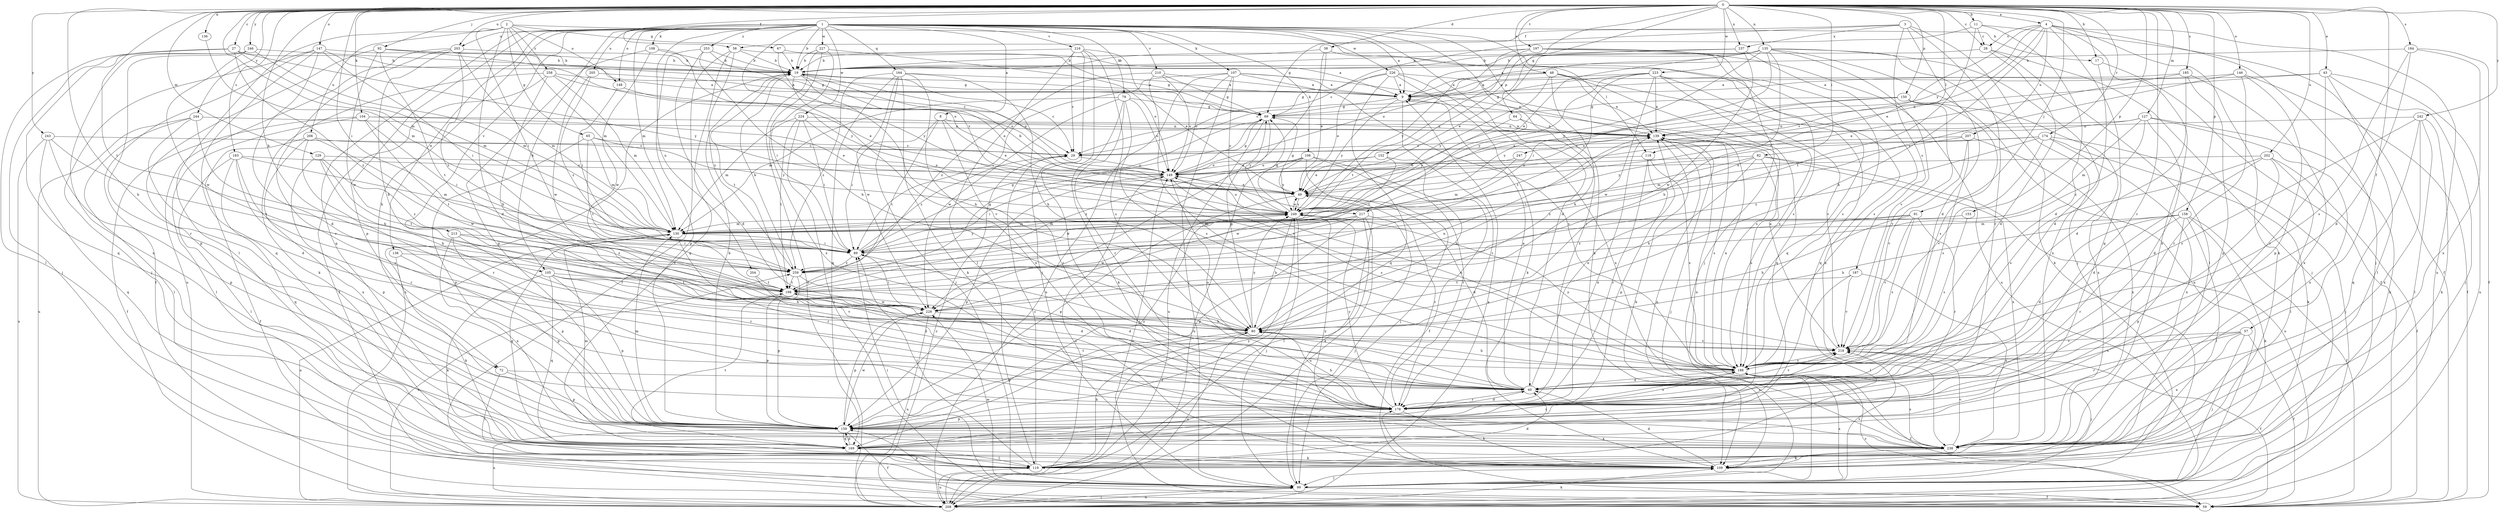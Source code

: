 strict digraph  {
0;
1;
2;
3;
4;
8;
9;
11;
17;
19;
27;
28;
29;
38;
40;
43;
48;
49;
57;
58;
59;
64;
65;
67;
69;
72;
79;
80;
82;
89;
91;
92;
99;
104;
105;
106;
107;
108;
109;
118;
119;
127;
129;
130;
135;
136;
138;
139;
146;
147;
148;
149;
150;
152;
153;
158;
159;
164;
169;
174;
178;
183;
184;
185;
187;
188;
197;
198;
202;
203;
204;
205;
206;
207;
208;
210;
213;
216;
217;
218;
223;
224;
226;
227;
228;
237;
238;
242;
243;
244;
246;
247;
249;
253;
258;
259;
0 -> 4  [label=a];
0 -> 11  [label=b];
0 -> 17  [label=b];
0 -> 27  [label=c];
0 -> 28  [label=c];
0 -> 38  [label=d];
0 -> 43  [label=e];
0 -> 48  [label=e];
0 -> 57  [label=f];
0 -> 58  [label=f];
0 -> 64  [label=g];
0 -> 72  [label=h];
0 -> 82  [label=i];
0 -> 89  [label=i];
0 -> 91  [label=j];
0 -> 92  [label=j];
0 -> 104  [label=k];
0 -> 105  [label=k];
0 -> 118  [label=l];
0 -> 127  [label=m];
0 -> 129  [label=m];
0 -> 130  [label=m];
0 -> 135  [label=n];
0 -> 136  [label=n];
0 -> 146  [label=o];
0 -> 147  [label=o];
0 -> 150  [label=p];
0 -> 152  [label=p];
0 -> 153  [label=p];
0 -> 158  [label=p];
0 -> 174  [label=r];
0 -> 178  [label=r];
0 -> 183  [label=s];
0 -> 184  [label=s];
0 -> 185  [label=s];
0 -> 197  [label=t];
0 -> 198  [label=t];
0 -> 202  [label=u];
0 -> 203  [label=u];
0 -> 223  [label=w];
0 -> 237  [label=x];
0 -> 242  [label=y];
0 -> 243  [label=y];
0 -> 244  [label=y];
0 -> 246  [label=y];
1 -> 8  [label=a];
1 -> 9  [label=a];
1 -> 17  [label=b];
1 -> 19  [label=b];
1 -> 40  [label=d];
1 -> 72  [label=h];
1 -> 79  [label=h];
1 -> 99  [label=j];
1 -> 105  [label=k];
1 -> 106  [label=k];
1 -> 107  [label=k];
1 -> 108  [label=k];
1 -> 109  [label=k];
1 -> 130  [label=m];
1 -> 138  [label=n];
1 -> 148  [label=o];
1 -> 159  [label=p];
1 -> 164  [label=q];
1 -> 169  [label=q];
1 -> 178  [label=r];
1 -> 203  [label=u];
1 -> 204  [label=u];
1 -> 205  [label=u];
1 -> 210  [label=v];
1 -> 213  [label=v];
1 -> 216  [label=v];
1 -> 217  [label=v];
1 -> 224  [label=w];
1 -> 226  [label=w];
1 -> 227  [label=w];
1 -> 253  [label=z];
2 -> 40  [label=d];
2 -> 65  [label=g];
2 -> 67  [label=g];
2 -> 89  [label=i];
2 -> 118  [label=l];
2 -> 119  [label=l];
2 -> 130  [label=m];
2 -> 148  [label=o];
2 -> 206  [label=u];
2 -> 258  [label=z];
3 -> 40  [label=d];
3 -> 58  [label=f];
3 -> 69  [label=g];
3 -> 99  [label=j];
3 -> 178  [label=r];
3 -> 187  [label=s];
3 -> 237  [label=x];
4 -> 28  [label=c];
4 -> 49  [label=e];
4 -> 80  [label=h];
4 -> 99  [label=j];
4 -> 109  [label=k];
4 -> 169  [label=q];
4 -> 207  [label=u];
4 -> 208  [label=u];
4 -> 217  [label=v];
4 -> 238  [label=x];
4 -> 247  [label=y];
8 -> 49  [label=e];
8 -> 89  [label=i];
8 -> 139  [label=n];
8 -> 178  [label=r];
8 -> 198  [label=t];
9 -> 69  [label=g];
9 -> 178  [label=r];
9 -> 249  [label=y];
11 -> 28  [label=c];
11 -> 29  [label=c];
11 -> 40  [label=d];
11 -> 59  [label=f];
11 -> 198  [label=t];
17 -> 40  [label=d];
17 -> 59  [label=f];
19 -> 9  [label=a];
19 -> 29  [label=c];
19 -> 49  [label=e];
19 -> 80  [label=h];
19 -> 149  [label=o];
19 -> 198  [label=t];
19 -> 208  [label=u];
19 -> 218  [label=v];
27 -> 19  [label=b];
27 -> 99  [label=j];
27 -> 119  [label=l];
27 -> 130  [label=m];
27 -> 249  [label=y];
27 -> 259  [label=z];
28 -> 19  [label=b];
28 -> 40  [label=d];
28 -> 99  [label=j];
28 -> 119  [label=l];
29 -> 149  [label=o];
38 -> 19  [label=b];
38 -> 49  [label=e];
38 -> 188  [label=s];
38 -> 228  [label=w];
40 -> 9  [label=a];
40 -> 89  [label=i];
40 -> 139  [label=n];
40 -> 149  [label=o];
40 -> 178  [label=r];
40 -> 218  [label=v];
43 -> 9  [label=a];
43 -> 99  [label=j];
43 -> 119  [label=l];
43 -> 139  [label=n];
43 -> 178  [label=r];
43 -> 208  [label=u];
48 -> 9  [label=a];
48 -> 29  [label=c];
48 -> 80  [label=h];
48 -> 139  [label=n];
48 -> 169  [label=q];
48 -> 218  [label=v];
48 -> 249  [label=y];
49 -> 19  [label=b];
49 -> 40  [label=d];
49 -> 69  [label=g];
49 -> 159  [label=p];
49 -> 178  [label=r];
49 -> 249  [label=y];
57 -> 59  [label=f];
57 -> 99  [label=j];
57 -> 178  [label=r];
57 -> 188  [label=s];
57 -> 218  [label=v];
57 -> 238  [label=x];
58 -> 19  [label=b];
58 -> 59  [label=f];
58 -> 69  [label=g];
58 -> 169  [label=q];
58 -> 259  [label=z];
59 -> 149  [label=o];
59 -> 188  [label=s];
64 -> 139  [label=n];
64 -> 198  [label=t];
64 -> 249  [label=y];
65 -> 29  [label=c];
65 -> 130  [label=m];
65 -> 159  [label=p];
65 -> 198  [label=t];
65 -> 249  [label=y];
67 -> 9  [label=a];
67 -> 19  [label=b];
67 -> 249  [label=y];
69 -> 139  [label=n];
69 -> 208  [label=u];
69 -> 249  [label=y];
72 -> 40  [label=d];
72 -> 119  [label=l];
72 -> 159  [label=p];
79 -> 69  [label=g];
79 -> 109  [label=k];
79 -> 130  [label=m];
79 -> 149  [label=o];
79 -> 178  [label=r];
79 -> 188  [label=s];
79 -> 228  [label=w];
80 -> 69  [label=g];
80 -> 139  [label=n];
80 -> 159  [label=p];
80 -> 208  [label=u];
80 -> 218  [label=v];
80 -> 249  [label=y];
82 -> 80  [label=h];
82 -> 89  [label=i];
82 -> 149  [label=o];
82 -> 188  [label=s];
82 -> 208  [label=u];
82 -> 238  [label=x];
82 -> 259  [label=z];
89 -> 29  [label=c];
89 -> 69  [label=g];
89 -> 249  [label=y];
89 -> 259  [label=z];
91 -> 80  [label=h];
91 -> 130  [label=m];
91 -> 178  [label=r];
91 -> 188  [label=s];
91 -> 218  [label=v];
91 -> 259  [label=z];
92 -> 19  [label=b];
92 -> 69  [label=g];
92 -> 149  [label=o];
92 -> 159  [label=p];
92 -> 198  [label=t];
92 -> 228  [label=w];
99 -> 49  [label=e];
99 -> 59  [label=f];
99 -> 89  [label=i];
99 -> 159  [label=p];
99 -> 188  [label=s];
99 -> 208  [label=u];
99 -> 218  [label=v];
99 -> 228  [label=w];
104 -> 49  [label=e];
104 -> 59  [label=f];
104 -> 89  [label=i];
104 -> 119  [label=l];
104 -> 139  [label=n];
104 -> 198  [label=t];
105 -> 40  [label=d];
105 -> 80  [label=h];
105 -> 109  [label=k];
105 -> 159  [label=p];
105 -> 169  [label=q];
105 -> 198  [label=t];
105 -> 218  [label=v];
106 -> 59  [label=f];
106 -> 99  [label=j];
106 -> 149  [label=o];
106 -> 178  [label=r];
106 -> 208  [label=u];
106 -> 249  [label=y];
106 -> 259  [label=z];
107 -> 9  [label=a];
107 -> 89  [label=i];
107 -> 99  [label=j];
107 -> 139  [label=n];
107 -> 149  [label=o];
107 -> 188  [label=s];
107 -> 208  [label=u];
107 -> 249  [label=y];
108 -> 19  [label=b];
108 -> 159  [label=p];
108 -> 228  [label=w];
108 -> 249  [label=y];
109 -> 40  [label=d];
109 -> 99  [label=j];
109 -> 139  [label=n];
109 -> 178  [label=r];
118 -> 149  [label=o];
118 -> 159  [label=p];
118 -> 178  [label=r];
118 -> 188  [label=s];
119 -> 29  [label=c];
119 -> 40  [label=d];
119 -> 80  [label=h];
119 -> 89  [label=i];
119 -> 208  [label=u];
119 -> 249  [label=y];
127 -> 40  [label=d];
127 -> 109  [label=k];
127 -> 130  [label=m];
127 -> 139  [label=n];
127 -> 149  [label=o];
127 -> 238  [label=x];
127 -> 259  [label=z];
129 -> 80  [label=h];
129 -> 149  [label=o];
129 -> 159  [label=p];
129 -> 198  [label=t];
129 -> 259  [label=z];
130 -> 89  [label=i];
130 -> 169  [label=q];
130 -> 178  [label=r];
130 -> 208  [label=u];
135 -> 9  [label=a];
135 -> 19  [label=b];
135 -> 49  [label=e];
135 -> 80  [label=h];
135 -> 89  [label=i];
135 -> 109  [label=k];
135 -> 149  [label=o];
135 -> 208  [label=u];
135 -> 218  [label=v];
135 -> 238  [label=x];
135 -> 249  [label=y];
136 -> 130  [label=m];
138 -> 109  [label=k];
138 -> 159  [label=p];
138 -> 259  [label=z];
139 -> 29  [label=c];
139 -> 99  [label=j];
139 -> 109  [label=k];
139 -> 188  [label=s];
146 -> 9  [label=a];
146 -> 59  [label=f];
146 -> 159  [label=p];
146 -> 178  [label=r];
146 -> 249  [label=y];
147 -> 19  [label=b];
147 -> 40  [label=d];
147 -> 59  [label=f];
147 -> 69  [label=g];
147 -> 89  [label=i];
147 -> 99  [label=j];
147 -> 169  [label=q];
148 -> 49  [label=e];
148 -> 89  [label=i];
149 -> 49  [label=e];
149 -> 69  [label=g];
149 -> 89  [label=i];
149 -> 159  [label=p];
149 -> 188  [label=s];
150 -> 49  [label=e];
150 -> 69  [label=g];
150 -> 188  [label=s];
150 -> 218  [label=v];
150 -> 238  [label=x];
150 -> 249  [label=y];
152 -> 49  [label=e];
152 -> 80  [label=h];
152 -> 149  [label=o];
152 -> 228  [label=w];
153 -> 130  [label=m];
153 -> 188  [label=s];
158 -> 40  [label=d];
158 -> 59  [label=f];
158 -> 80  [label=h];
158 -> 109  [label=k];
158 -> 119  [label=l];
158 -> 130  [label=m];
158 -> 159  [label=p];
158 -> 178  [label=r];
159 -> 19  [label=b];
159 -> 59  [label=f];
159 -> 130  [label=m];
159 -> 139  [label=n];
159 -> 169  [label=q];
159 -> 208  [label=u];
159 -> 218  [label=v];
159 -> 228  [label=w];
159 -> 238  [label=x];
159 -> 249  [label=y];
164 -> 9  [label=a];
164 -> 80  [label=h];
164 -> 99  [label=j];
164 -> 109  [label=k];
164 -> 169  [label=q];
164 -> 228  [label=w];
164 -> 238  [label=x];
164 -> 259  [label=z];
169 -> 109  [label=k];
169 -> 119  [label=l];
169 -> 159  [label=p];
169 -> 188  [label=s];
169 -> 198  [label=t];
174 -> 29  [label=c];
174 -> 99  [label=j];
174 -> 109  [label=k];
174 -> 218  [label=v];
174 -> 238  [label=x];
174 -> 249  [label=y];
174 -> 259  [label=z];
178 -> 40  [label=d];
178 -> 80  [label=h];
178 -> 109  [label=k];
178 -> 159  [label=p];
178 -> 188  [label=s];
178 -> 198  [label=t];
178 -> 249  [label=y];
183 -> 119  [label=l];
183 -> 130  [label=m];
183 -> 149  [label=o];
183 -> 169  [label=q];
183 -> 178  [label=r];
183 -> 188  [label=s];
184 -> 19  [label=b];
184 -> 40  [label=d];
184 -> 59  [label=f];
184 -> 188  [label=s];
184 -> 238  [label=x];
185 -> 9  [label=a];
185 -> 40  [label=d];
185 -> 49  [label=e];
185 -> 159  [label=p];
185 -> 238  [label=x];
187 -> 119  [label=l];
187 -> 198  [label=t];
187 -> 218  [label=v];
187 -> 238  [label=x];
188 -> 40  [label=d];
188 -> 59  [label=f];
188 -> 80  [label=h];
188 -> 139  [label=n];
188 -> 149  [label=o];
188 -> 249  [label=y];
197 -> 19  [label=b];
197 -> 169  [label=q];
197 -> 188  [label=s];
197 -> 198  [label=t];
197 -> 208  [label=u];
197 -> 249  [label=y];
198 -> 69  [label=g];
198 -> 159  [label=p];
198 -> 228  [label=w];
202 -> 40  [label=d];
202 -> 59  [label=f];
202 -> 119  [label=l];
202 -> 149  [label=o];
202 -> 178  [label=r];
202 -> 188  [label=s];
203 -> 19  [label=b];
203 -> 80  [label=h];
203 -> 130  [label=m];
203 -> 178  [label=r];
203 -> 208  [label=u];
203 -> 259  [label=z];
204 -> 40  [label=d];
204 -> 198  [label=t];
205 -> 9  [label=a];
205 -> 228  [label=w];
205 -> 259  [label=z];
206 -> 29  [label=c];
206 -> 59  [label=f];
206 -> 178  [label=r];
206 -> 228  [label=w];
206 -> 238  [label=x];
207 -> 29  [label=c];
207 -> 130  [label=m];
207 -> 188  [label=s];
207 -> 218  [label=v];
207 -> 238  [label=x];
208 -> 9  [label=a];
208 -> 29  [label=c];
208 -> 99  [label=j];
208 -> 109  [label=k];
208 -> 149  [label=o];
208 -> 259  [label=z];
210 -> 9  [label=a];
210 -> 69  [label=g];
210 -> 149  [label=o];
210 -> 188  [label=s];
210 -> 259  [label=z];
213 -> 89  [label=i];
213 -> 159  [label=p];
213 -> 178  [label=r];
213 -> 238  [label=x];
213 -> 259  [label=z];
216 -> 19  [label=b];
216 -> 29  [label=c];
216 -> 49  [label=e];
216 -> 99  [label=j];
216 -> 119  [label=l];
216 -> 178  [label=r];
216 -> 188  [label=s];
217 -> 89  [label=i];
217 -> 99  [label=j];
217 -> 119  [label=l];
217 -> 130  [label=m];
217 -> 159  [label=p];
217 -> 208  [label=u];
217 -> 228  [label=w];
218 -> 9  [label=a];
218 -> 59  [label=f];
218 -> 99  [label=j];
218 -> 188  [label=s];
223 -> 9  [label=a];
223 -> 69  [label=g];
223 -> 139  [label=n];
223 -> 169  [label=q];
223 -> 188  [label=s];
223 -> 198  [label=t];
223 -> 228  [label=w];
223 -> 238  [label=x];
223 -> 249  [label=y];
224 -> 89  [label=i];
224 -> 99  [label=j];
224 -> 130  [label=m];
224 -> 139  [label=n];
224 -> 198  [label=t];
224 -> 218  [label=v];
226 -> 9  [label=a];
226 -> 49  [label=e];
226 -> 69  [label=g];
226 -> 109  [label=k];
226 -> 169  [label=q];
226 -> 188  [label=s];
226 -> 238  [label=x];
227 -> 19  [label=b];
227 -> 89  [label=i];
227 -> 149  [label=o];
227 -> 208  [label=u];
227 -> 238  [label=x];
228 -> 80  [label=h];
228 -> 89  [label=i];
228 -> 159  [label=p];
228 -> 208  [label=u];
237 -> 19  [label=b];
237 -> 49  [label=e];
237 -> 188  [label=s];
237 -> 228  [label=w];
238 -> 109  [label=k];
238 -> 130  [label=m];
238 -> 139  [label=n];
238 -> 188  [label=s];
238 -> 218  [label=v];
238 -> 249  [label=y];
242 -> 109  [label=k];
242 -> 119  [label=l];
242 -> 139  [label=n];
242 -> 169  [label=q];
242 -> 188  [label=s];
242 -> 238  [label=x];
243 -> 29  [label=c];
243 -> 159  [label=p];
243 -> 169  [label=q];
243 -> 198  [label=t];
243 -> 208  [label=u];
244 -> 40  [label=d];
244 -> 80  [label=h];
244 -> 119  [label=l];
244 -> 139  [label=n];
244 -> 208  [label=u];
246 -> 19  [label=b];
246 -> 130  [label=m];
246 -> 169  [label=q];
246 -> 178  [label=r];
246 -> 228  [label=w];
246 -> 238  [label=x];
247 -> 130  [label=m];
247 -> 149  [label=o];
249 -> 49  [label=e];
249 -> 69  [label=g];
249 -> 80  [label=h];
249 -> 99  [label=j];
249 -> 130  [label=m];
249 -> 149  [label=o];
253 -> 19  [label=b];
253 -> 29  [label=c];
253 -> 40  [label=d];
253 -> 80  [label=h];
253 -> 159  [label=p];
258 -> 9  [label=a];
258 -> 59  [label=f];
258 -> 80  [label=h];
258 -> 109  [label=k];
258 -> 130  [label=m];
258 -> 149  [label=o];
259 -> 19  [label=b];
259 -> 40  [label=d];
259 -> 159  [label=p];
259 -> 198  [label=t];
}
